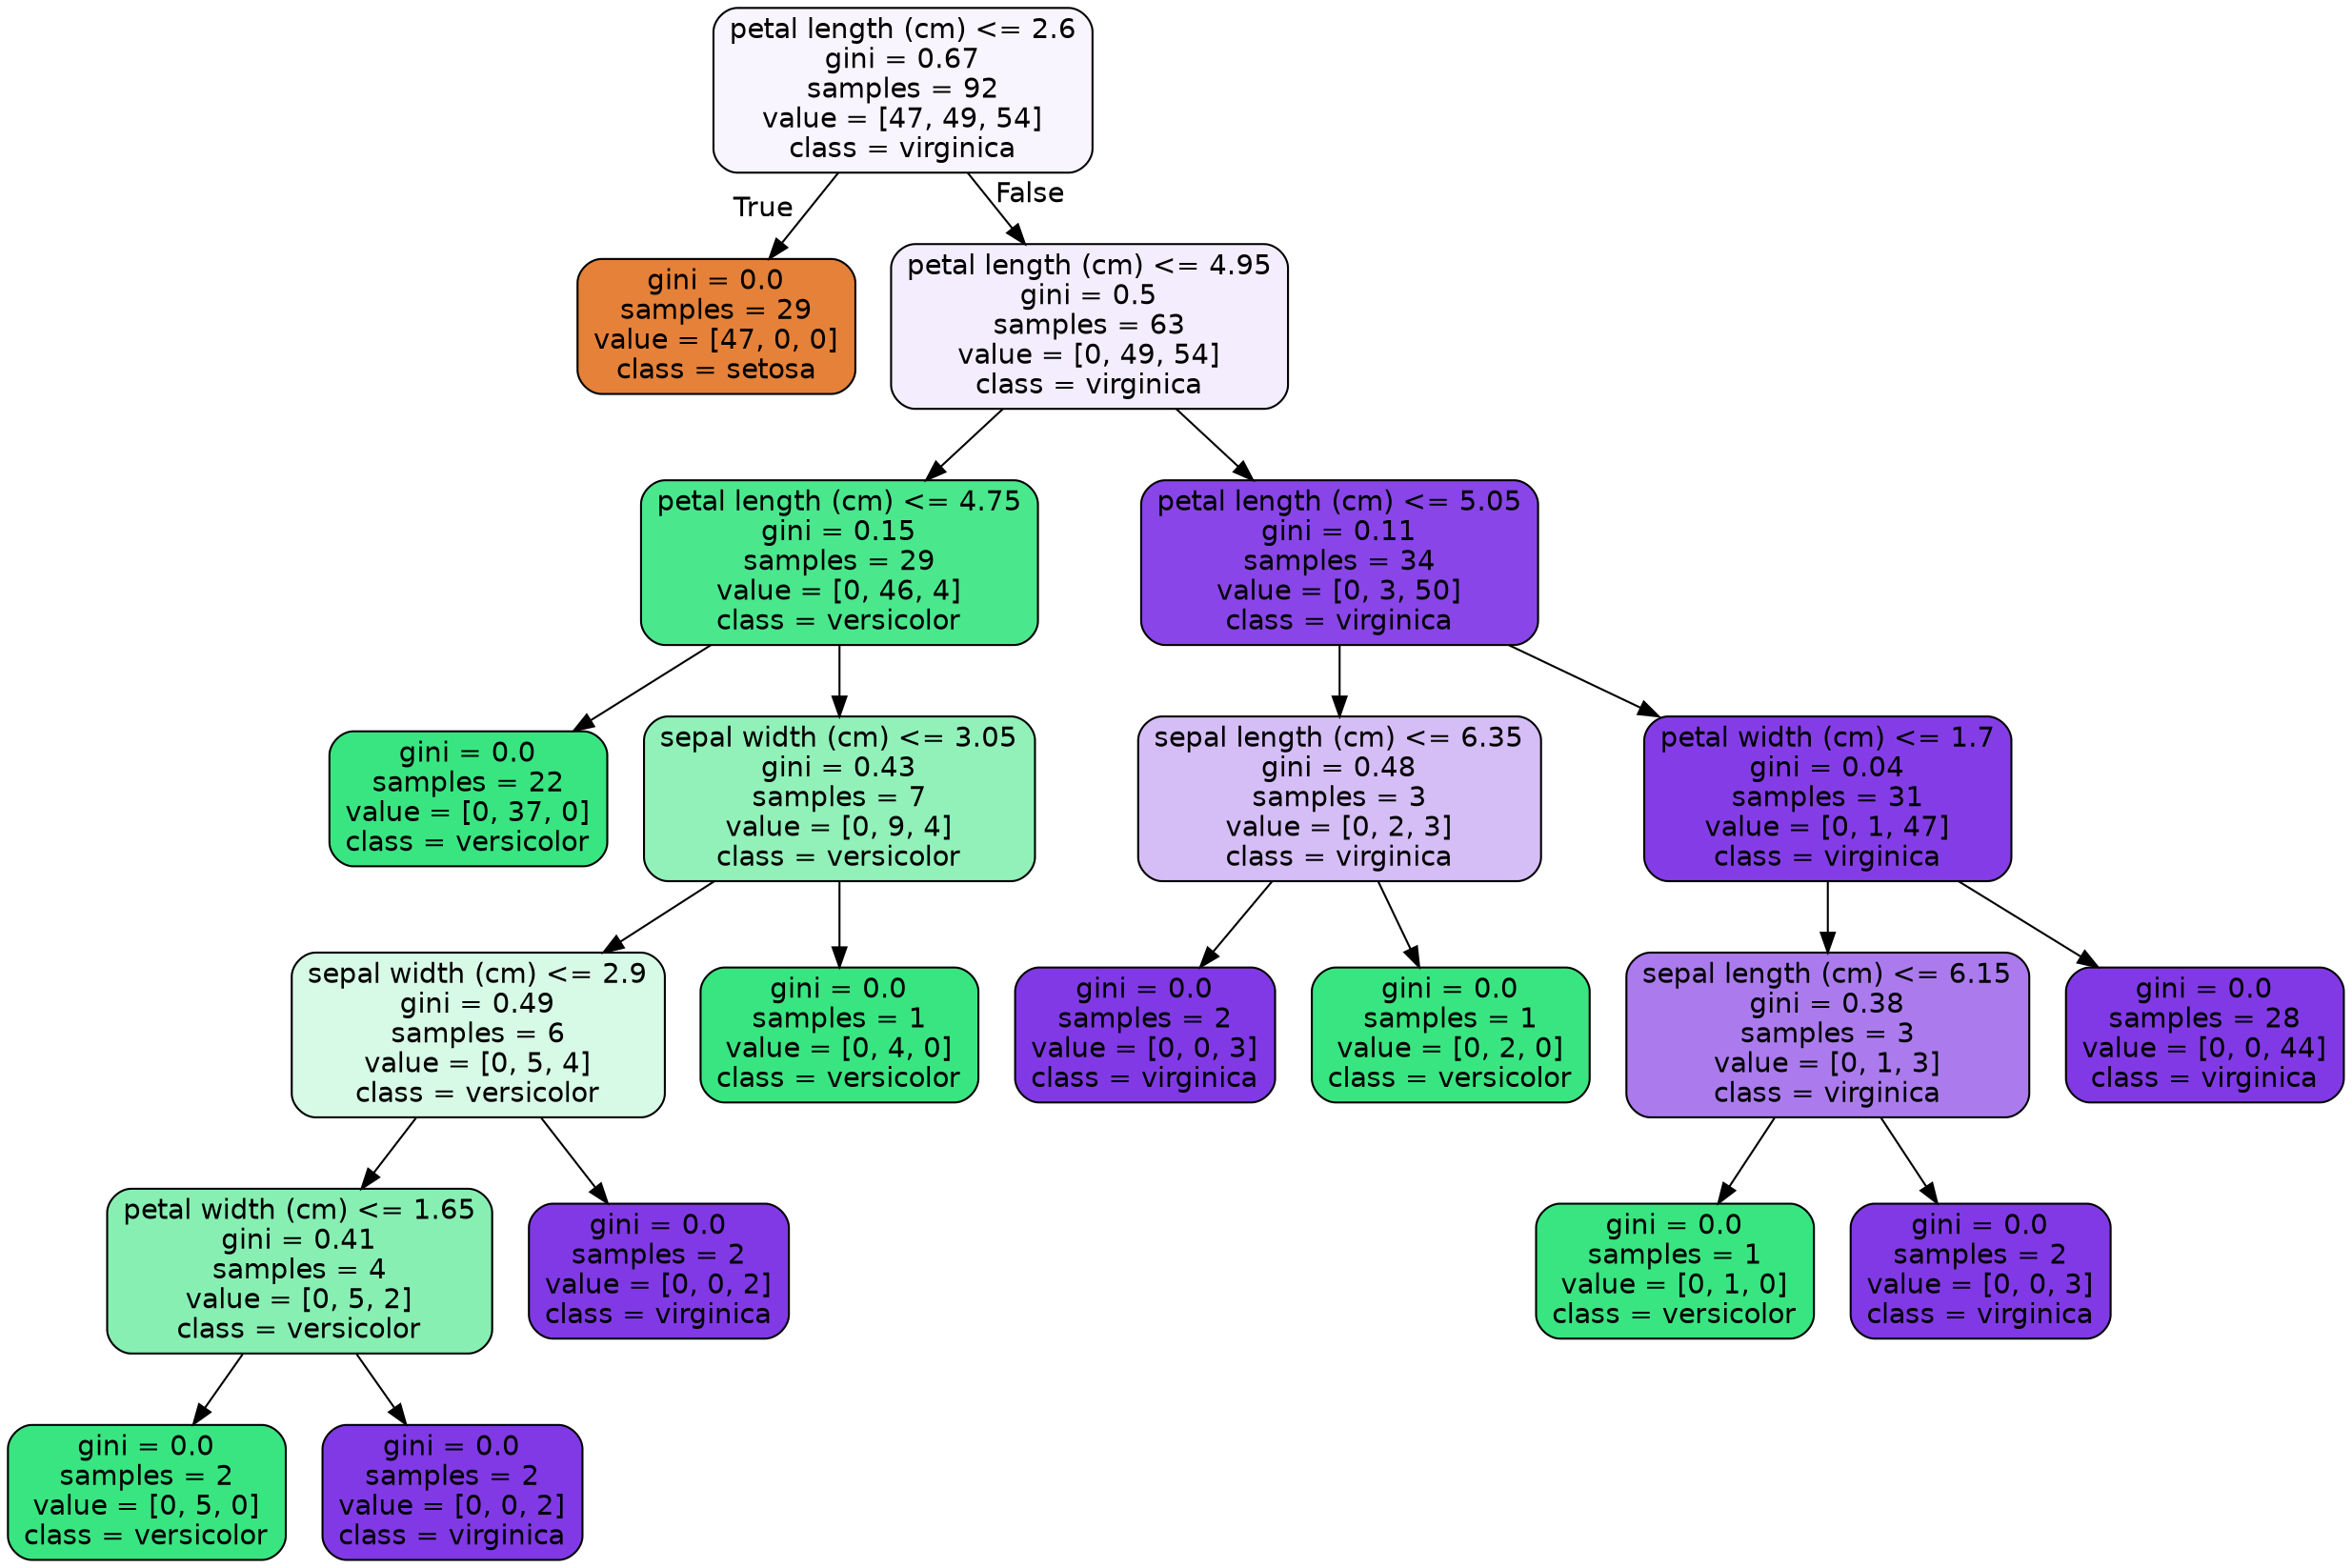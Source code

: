 digraph Tree {
node [shape=box, style="filled, rounded", color="black", fontname=helvetica] ;
edge [fontname=helvetica] ;
0 [label="petal length (cm) <= 2.6\ngini = 0.67\nsamples = 92\nvalue = [47, 49, 54]\nclass = virginica", fillcolor="#f9f5fe"] ;
1 [label="gini = 0.0\nsamples = 29\nvalue = [47, 0, 0]\nclass = setosa", fillcolor="#e58139"] ;
0 -> 1 [labeldistance=2.5, labelangle=45, headlabel="True"] ;
2 [label="petal length (cm) <= 4.95\ngini = 0.5\nsamples = 63\nvalue = [0, 49, 54]\nclass = virginica", fillcolor="#f3edfd"] ;
0 -> 2 [labeldistance=2.5, labelangle=-45, headlabel="False"] ;
3 [label="petal length (cm) <= 4.75\ngini = 0.15\nsamples = 29\nvalue = [0, 46, 4]\nclass = versicolor", fillcolor="#4ae78c"] ;
2 -> 3 ;
4 [label="gini = 0.0\nsamples = 22\nvalue = [0, 37, 0]\nclass = versicolor", fillcolor="#39e581"] ;
3 -> 4 ;
5 [label="sepal width (cm) <= 3.05\ngini = 0.43\nsamples = 7\nvalue = [0, 9, 4]\nclass = versicolor", fillcolor="#91f1b9"] ;
3 -> 5 ;
6 [label="sepal width (cm) <= 2.9\ngini = 0.49\nsamples = 6\nvalue = [0, 5, 4]\nclass = versicolor", fillcolor="#d7fae6"] ;
5 -> 6 ;
7 [label="petal width (cm) <= 1.65\ngini = 0.41\nsamples = 4\nvalue = [0, 5, 2]\nclass = versicolor", fillcolor="#88efb3"] ;
6 -> 7 ;
8 [label="gini = 0.0\nsamples = 2\nvalue = [0, 5, 0]\nclass = versicolor", fillcolor="#39e581"] ;
7 -> 8 ;
9 [label="gini = 0.0\nsamples = 2\nvalue = [0, 0, 2]\nclass = virginica", fillcolor="#8139e5"] ;
7 -> 9 ;
10 [label="gini = 0.0\nsamples = 2\nvalue = [0, 0, 2]\nclass = virginica", fillcolor="#8139e5"] ;
6 -> 10 ;
11 [label="gini = 0.0\nsamples = 1\nvalue = [0, 4, 0]\nclass = versicolor", fillcolor="#39e581"] ;
5 -> 11 ;
12 [label="petal length (cm) <= 5.05\ngini = 0.11\nsamples = 34\nvalue = [0, 3, 50]\nclass = virginica", fillcolor="#8945e7"] ;
2 -> 12 ;
13 [label="sepal length (cm) <= 6.35\ngini = 0.48\nsamples = 3\nvalue = [0, 2, 3]\nclass = virginica", fillcolor="#d5bdf6"] ;
12 -> 13 ;
14 [label="gini = 0.0\nsamples = 2\nvalue = [0, 0, 3]\nclass = virginica", fillcolor="#8139e5"] ;
13 -> 14 ;
15 [label="gini = 0.0\nsamples = 1\nvalue = [0, 2, 0]\nclass = versicolor", fillcolor="#39e581"] ;
13 -> 15 ;
16 [label="petal width (cm) <= 1.7\ngini = 0.04\nsamples = 31\nvalue = [0, 1, 47]\nclass = virginica", fillcolor="#843de6"] ;
12 -> 16 ;
17 [label="sepal length (cm) <= 6.15\ngini = 0.38\nsamples = 3\nvalue = [0, 1, 3]\nclass = virginica", fillcolor="#ab7bee"] ;
16 -> 17 ;
18 [label="gini = 0.0\nsamples = 1\nvalue = [0, 1, 0]\nclass = versicolor", fillcolor="#39e581"] ;
17 -> 18 ;
19 [label="gini = 0.0\nsamples = 2\nvalue = [0, 0, 3]\nclass = virginica", fillcolor="#8139e5"] ;
17 -> 19 ;
20 [label="gini = 0.0\nsamples = 28\nvalue = [0, 0, 44]\nclass = virginica", fillcolor="#8139e5"] ;
16 -> 20 ;
}